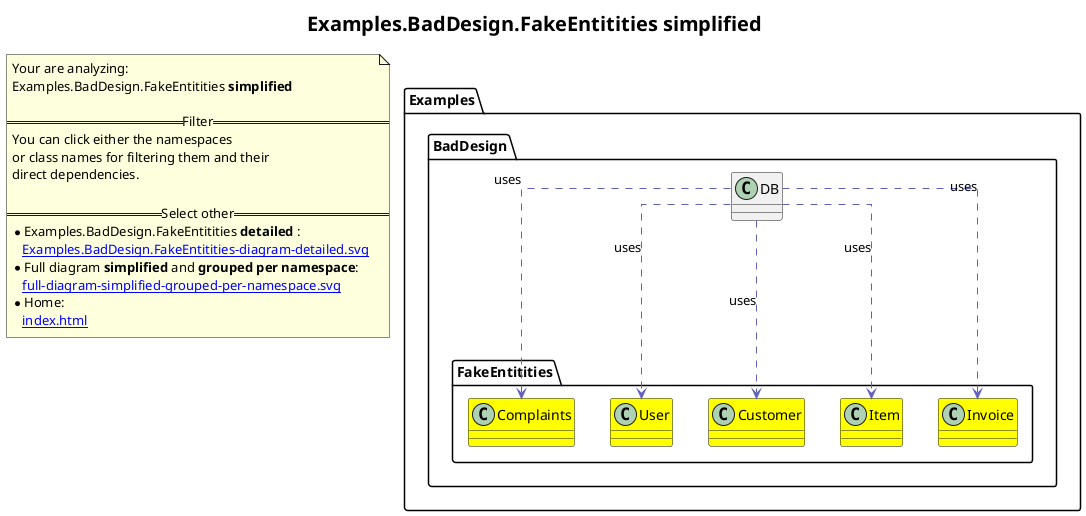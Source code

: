 @startuml
skinparam linetype ortho
title <size:20>Examples.BadDesign.FakeEntitities **simplified** </size>
note "Your are analyzing:\nExamples.BadDesign.FakeEntitities **simplified** \n\n==Filter==\nYou can click either the namespaces \nor class names for filtering them and their\ndirect dependencies.\n\n==Select other==\n* Examples.BadDesign.FakeEntitities **detailed** :\n   [[Examples.BadDesign.FakeEntitities-diagram-detailed.svg]]\n* Full diagram **simplified** and **grouped per namespace**:\n   [[full-diagram-simplified-grouped-per-namespace.svg]]\n* Home:\n   [[index.html]]" as FloatingNote
  class Examples.BadDesign.DB [[Examples.BadDesign.DB-diagram-simplified.svg]]  {
  }
    class Examples.BadDesign.FakeEntitities.Invoice [[Examples.BadDesign.FakeEntitities.Invoice-diagram-simplified.svg]] #yellow {
    }
    class Examples.BadDesign.FakeEntitities.Item [[Examples.BadDesign.FakeEntitities.Item-diagram-simplified.svg]] #yellow {
    }
    class Examples.BadDesign.FakeEntitities.Customer [[Examples.BadDesign.FakeEntitities.Customer-diagram-simplified.svg]] #yellow {
    }
    class Examples.BadDesign.FakeEntitities.User [[Examples.BadDesign.FakeEntitities.User-diagram-simplified.svg]] #yellow {
    }
    class Examples.BadDesign.FakeEntitities.Complaints [[Examples.BadDesign.FakeEntitities.Complaints-diagram-simplified.svg]] #yellow {
    }
 ' *************************************** 
 ' *************************************** 
 ' *************************************** 
' Class relations extracted from namespace:
' Examples.BadDesign
Examples.BadDesign.DB .[#6060BB].> Examples.BadDesign.FakeEntitities.User  : uses 
Examples.BadDesign.DB .[#6060BB].> Examples.BadDesign.FakeEntitities.Customer  : uses 
Examples.BadDesign.DB .[#6060BB].> Examples.BadDesign.FakeEntitities.Item  : uses 
Examples.BadDesign.DB .[#6060BB].> Examples.BadDesign.FakeEntitities.Invoice  : uses 
Examples.BadDesign.DB .[#6060BB].> Examples.BadDesign.FakeEntitities.Complaints  : uses 
' Class relations extracted from namespace:
' Examples.BadDesign.FakeEntitities
@enduml